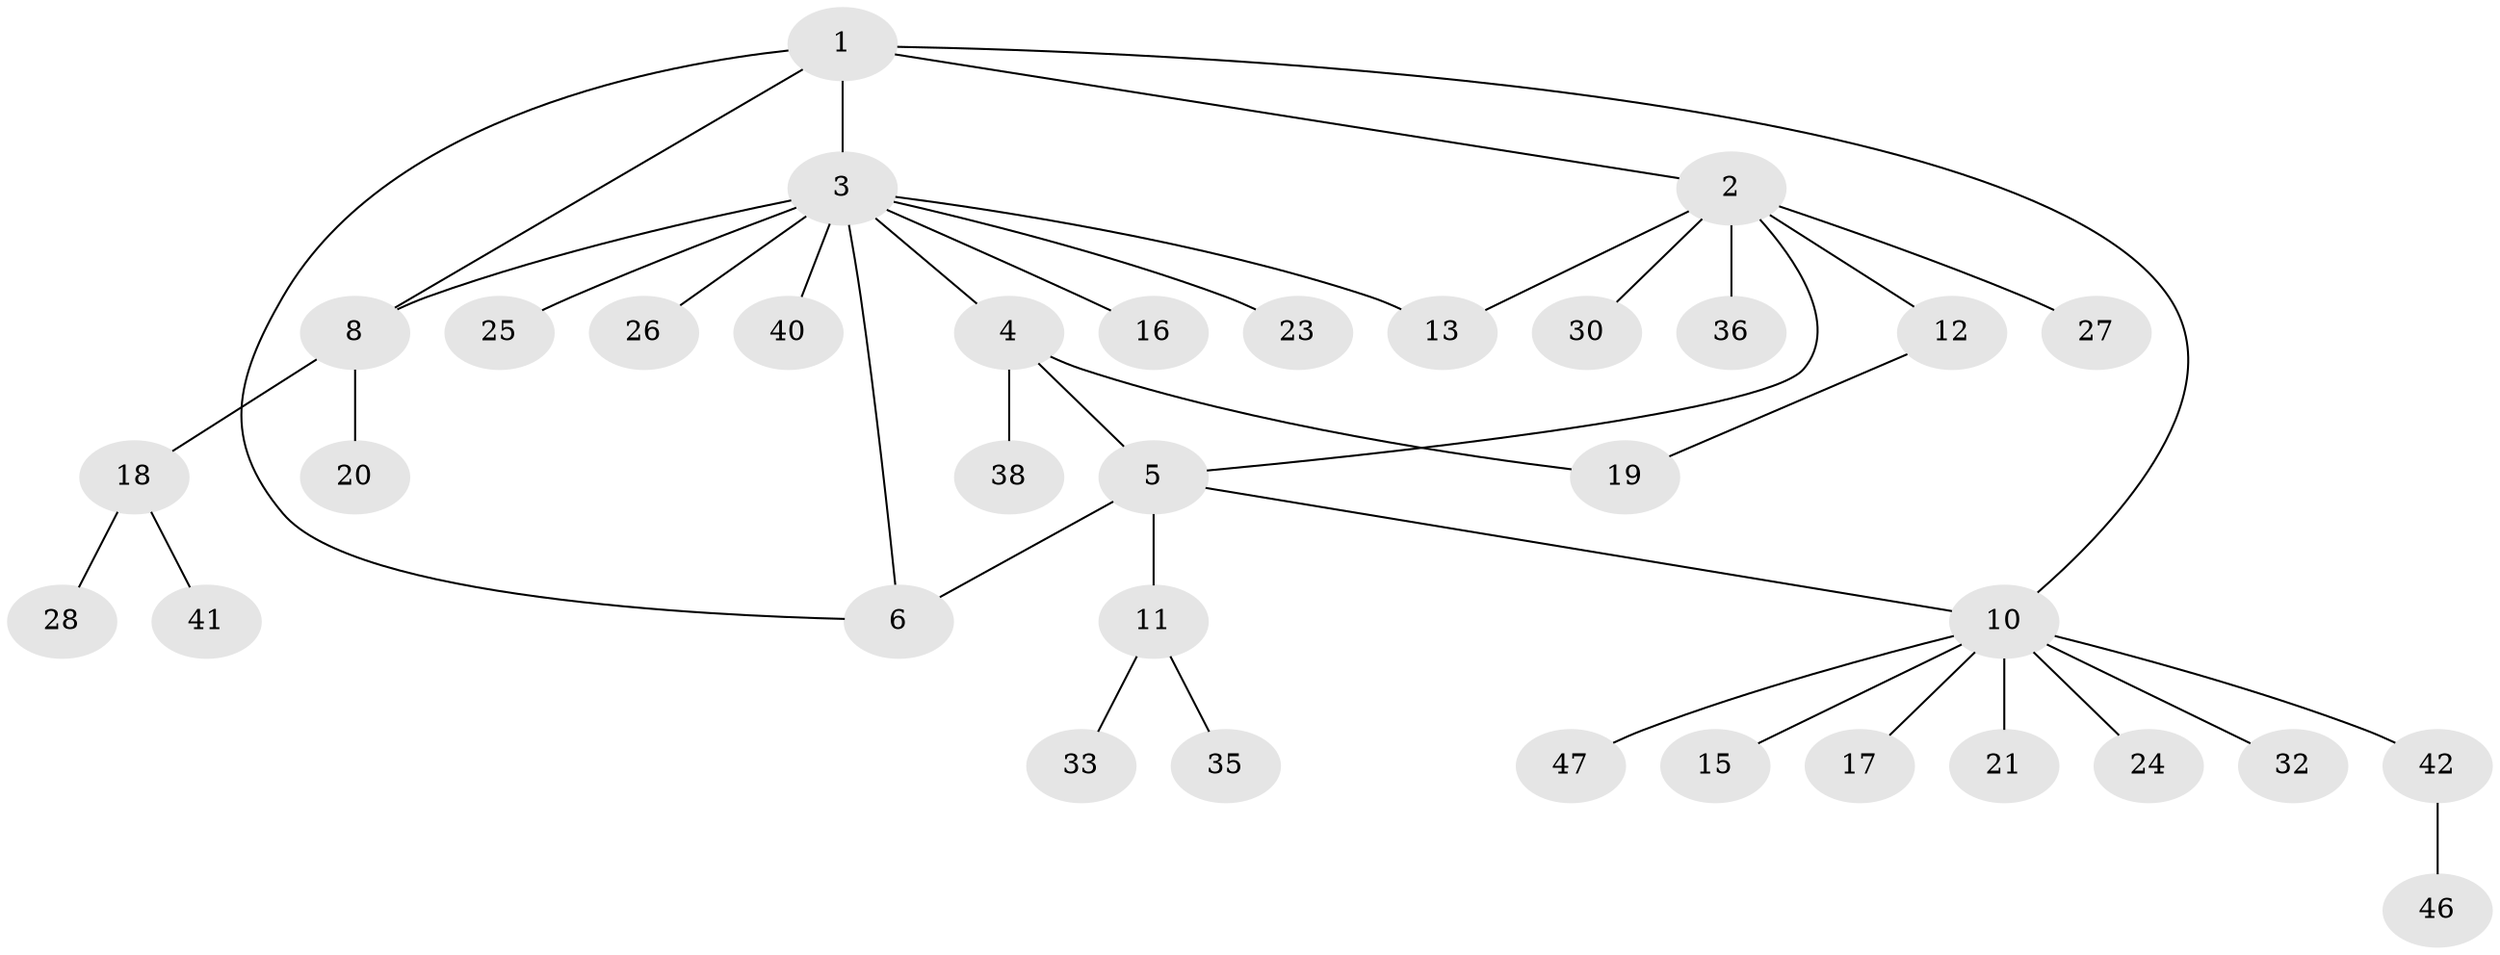 // Generated by graph-tools (version 1.1) at 2025/52/02/27/25 19:52:15]
// undirected, 35 vertices, 41 edges
graph export_dot {
graph [start="1"]
  node [color=gray90,style=filled];
  1 [super="+9"];
  2 [super="+22"];
  3 [super="+7"];
  4 [super="+39"];
  5 [super="+29"];
  6;
  8 [super="+37"];
  10 [super="+14"];
  11 [super="+44"];
  12 [super="+48"];
  13 [super="+34"];
  15;
  16;
  17;
  18 [super="+31"];
  19;
  20;
  21;
  23;
  24;
  25;
  26 [super="+43"];
  27;
  28;
  30;
  32;
  33;
  35;
  36;
  38 [super="+45"];
  40;
  41;
  42;
  46;
  47;
  1 -- 2;
  1 -- 3 [weight=2];
  1 -- 6;
  1 -- 8 [weight=2];
  1 -- 10;
  2 -- 12;
  2 -- 13;
  2 -- 27;
  2 -- 30;
  2 -- 36;
  2 -- 5;
  3 -- 4;
  3 -- 13;
  3 -- 16;
  3 -- 25;
  3 -- 26;
  3 -- 40;
  3 -- 8;
  3 -- 6;
  3 -- 23;
  4 -- 5 [weight=2];
  4 -- 19;
  4 -- 38;
  5 -- 6;
  5 -- 10;
  5 -- 11;
  8 -- 18;
  8 -- 20;
  10 -- 15;
  10 -- 42;
  10 -- 47;
  10 -- 32;
  10 -- 17;
  10 -- 21;
  10 -- 24;
  11 -- 33;
  11 -- 35;
  12 -- 19;
  18 -- 28;
  18 -- 41;
  42 -- 46;
}
